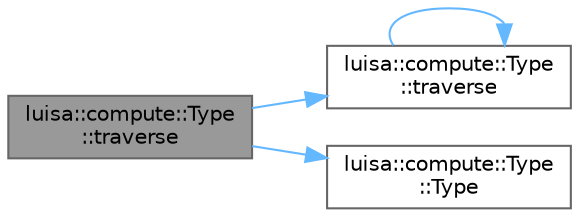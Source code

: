 digraph "luisa::compute::Type::traverse"
{
 // LATEX_PDF_SIZE
  bgcolor="transparent";
  edge [fontname=Helvetica,fontsize=10,labelfontname=Helvetica,labelfontsize=10];
  node [fontname=Helvetica,fontsize=10,shape=box,height=0.2,width=0.4];
  rankdir="LR";
  Node1 [id="Node000001",label="luisa::compute::Type\l::traverse",height=0.2,width=0.4,color="gray40", fillcolor="grey60", style="filled", fontcolor="black",tooltip=" "];
  Node1 -> Node2 [id="edge1_Node000001_Node000002",color="steelblue1",style="solid",tooltip=" "];
  Node2 [id="Node000002",label="luisa::compute::Type\l::traverse",height=0.2,width=0.4,color="grey40", fillcolor="white", style="filled",URL="$classluisa_1_1compute_1_1_type.html#a1a5f90b74552bbcb8157031674a4e0a0",tooltip="Traverse TypeVisitor"];
  Node2 -> Node2 [id="edge2_Node000002_Node000002",color="steelblue1",style="solid",tooltip=" "];
  Node1 -> Node3 [id="edge3_Node000001_Node000003",color="steelblue1",style="solid",tooltip=" "];
  Node3 [id="Node000003",label="luisa::compute::Type\l::Type",height=0.2,width=0.4,color="grey40", fillcolor="white", style="filled",URL="$classluisa_1_1compute_1_1_type.html#aa907aaf8ae6305bedfe0d8e09ae61f35",tooltip=" "];
}
